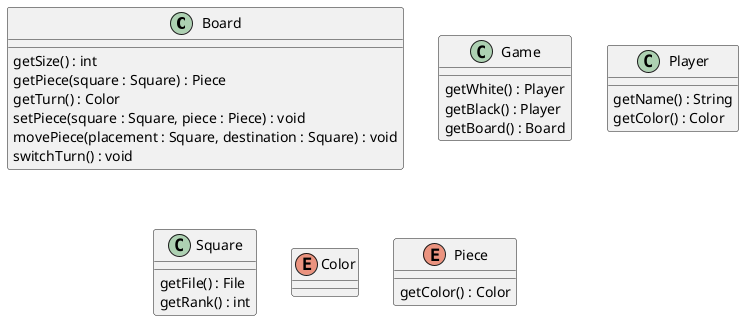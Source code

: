 @startuml

class Board
class Game
class Player
class Square
enum Color
enum Piece

class Square {
    getFile() : File
    getRank() : int
}

class Board {
    getSize() : int
    getPiece(square : Square) : Piece
    getTurn() : Color
    setPiece(square : Square, piece : Piece) : void
    movePiece(placement : Square, destination : Square) : void
    switchTurn() : void
}

class Player {
    getName() : String
    getColor() : Color
}

enum Piece {
    getColor() : Color
}

class Game {
    getWhite() : Player
    getBlack() : Player
    getBoard() : Board
}


@enduml